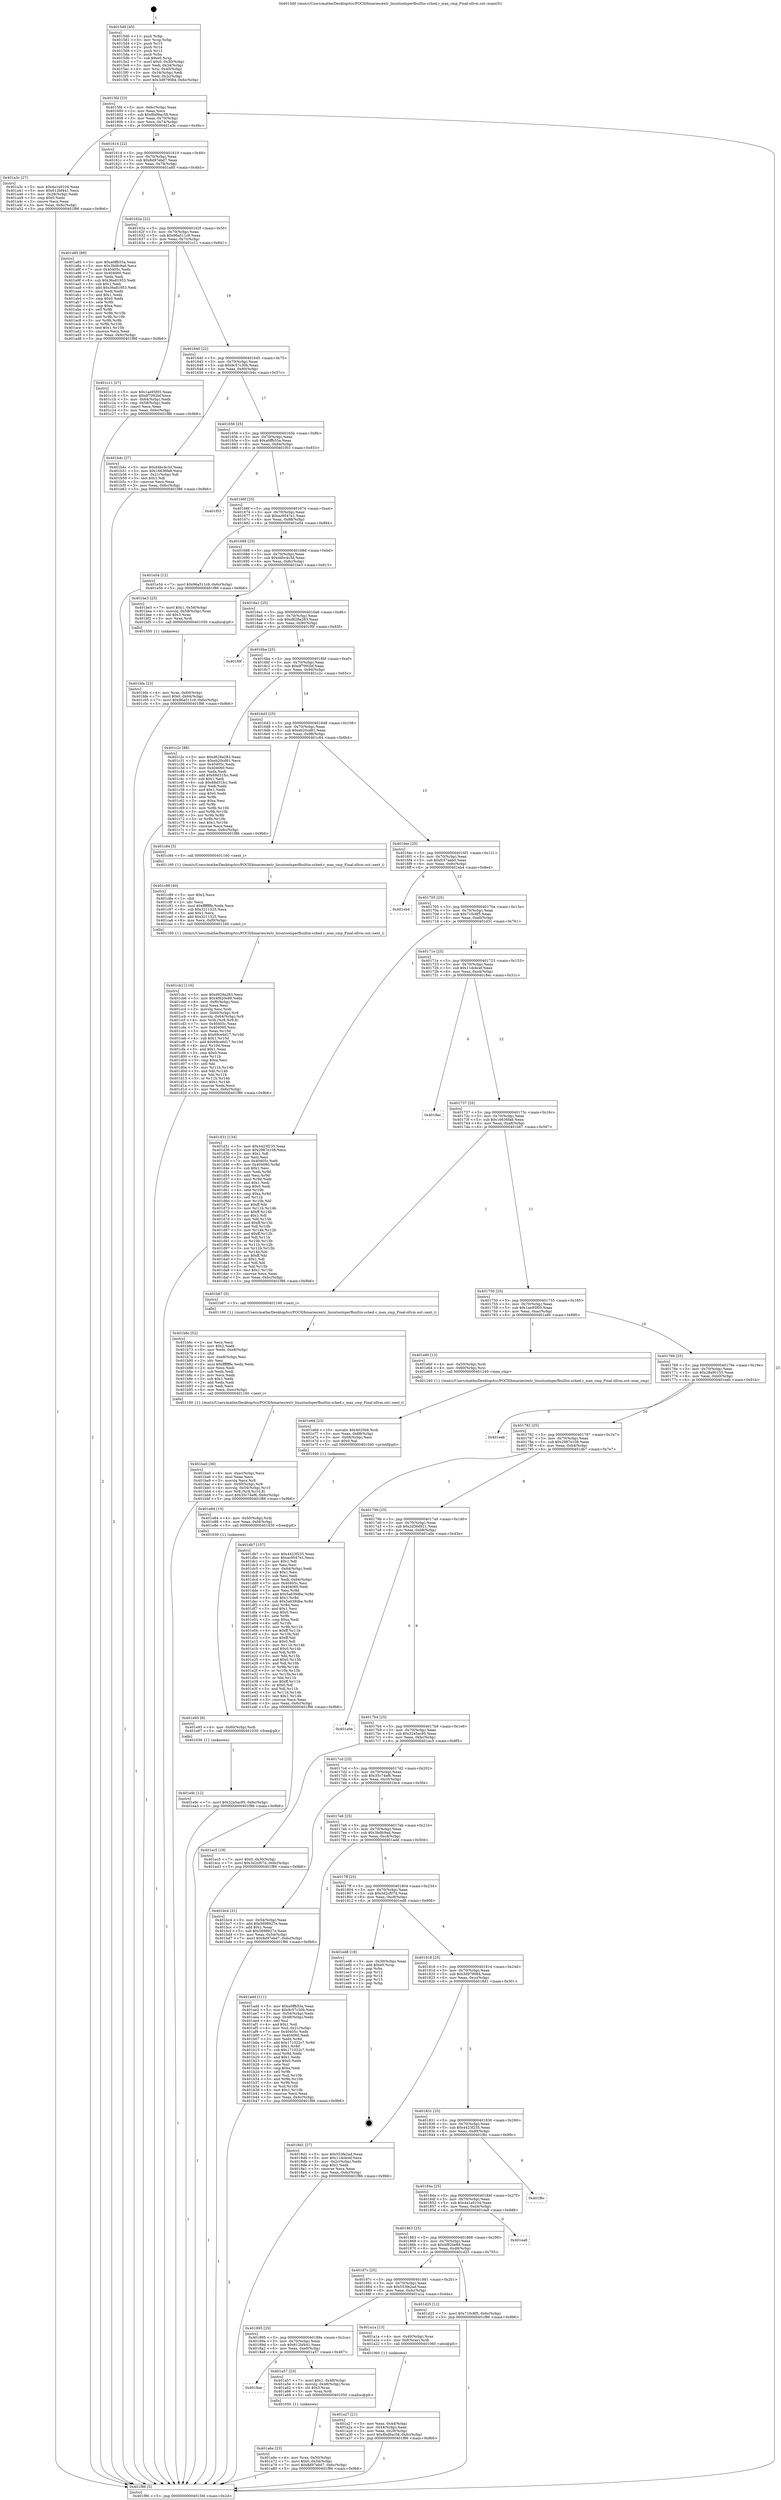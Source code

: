 digraph "0x4015d0" {
  label = "0x4015d0 (/mnt/c/Users/mathe/Desktop/tcc/POCII/binaries/extr_linuxtoolsperfbuiltin-sched.c_max_cmp_Final-ollvm.out::main(0))"
  labelloc = "t"
  node[shape=record]

  Entry [label="",width=0.3,height=0.3,shape=circle,fillcolor=black,style=filled]
  "0x4015fd" [label="{
     0x4015fd [23]\l
     | [instrs]\l
     &nbsp;&nbsp;0x4015fd \<+3\>: mov -0x6c(%rbp),%eax\l
     &nbsp;&nbsp;0x401600 \<+2\>: mov %eax,%ecx\l
     &nbsp;&nbsp;0x401602 \<+6\>: sub $0x8bd9ac58,%ecx\l
     &nbsp;&nbsp;0x401608 \<+3\>: mov %eax,-0x70(%rbp)\l
     &nbsp;&nbsp;0x40160b \<+3\>: mov %ecx,-0x74(%rbp)\l
     &nbsp;&nbsp;0x40160e \<+6\>: je 0000000000401a3c \<main+0x46c\>\l
  }"]
  "0x401a3c" [label="{
     0x401a3c [27]\l
     | [instrs]\l
     &nbsp;&nbsp;0x401a3c \<+5\>: mov $0x4a1a9104,%eax\l
     &nbsp;&nbsp;0x401a41 \<+5\>: mov $0x612bf441,%ecx\l
     &nbsp;&nbsp;0x401a46 \<+3\>: mov -0x28(%rbp),%edx\l
     &nbsp;&nbsp;0x401a49 \<+3\>: cmp $0x0,%edx\l
     &nbsp;&nbsp;0x401a4c \<+3\>: cmove %ecx,%eax\l
     &nbsp;&nbsp;0x401a4f \<+3\>: mov %eax,-0x6c(%rbp)\l
     &nbsp;&nbsp;0x401a52 \<+5\>: jmp 0000000000401f86 \<main+0x9b6\>\l
  }"]
  "0x401614" [label="{
     0x401614 [22]\l
     | [instrs]\l
     &nbsp;&nbsp;0x401614 \<+5\>: jmp 0000000000401619 \<main+0x49\>\l
     &nbsp;&nbsp;0x401619 \<+3\>: mov -0x70(%rbp),%eax\l
     &nbsp;&nbsp;0x40161c \<+5\>: sub $0x8d97ebd7,%eax\l
     &nbsp;&nbsp;0x401621 \<+3\>: mov %eax,-0x78(%rbp)\l
     &nbsp;&nbsp;0x401624 \<+6\>: je 0000000000401a85 \<main+0x4b5\>\l
  }"]
  Exit [label="",width=0.3,height=0.3,shape=circle,fillcolor=black,style=filled,peripheries=2]
  "0x401a85" [label="{
     0x401a85 [88]\l
     | [instrs]\l
     &nbsp;&nbsp;0x401a85 \<+5\>: mov $0xa0ffb55a,%eax\l
     &nbsp;&nbsp;0x401a8a \<+5\>: mov $0x3bdfc9ad,%ecx\l
     &nbsp;&nbsp;0x401a8f \<+7\>: mov 0x40405c,%edx\l
     &nbsp;&nbsp;0x401a96 \<+7\>: mov 0x404060,%esi\l
     &nbsp;&nbsp;0x401a9d \<+2\>: mov %edx,%edi\l
     &nbsp;&nbsp;0x401a9f \<+6\>: sub $0x36a81953,%edi\l
     &nbsp;&nbsp;0x401aa5 \<+3\>: sub $0x1,%edi\l
     &nbsp;&nbsp;0x401aa8 \<+6\>: add $0x36a81953,%edi\l
     &nbsp;&nbsp;0x401aae \<+3\>: imul %edi,%edx\l
     &nbsp;&nbsp;0x401ab1 \<+3\>: and $0x1,%edx\l
     &nbsp;&nbsp;0x401ab4 \<+3\>: cmp $0x0,%edx\l
     &nbsp;&nbsp;0x401ab7 \<+4\>: sete %r8b\l
     &nbsp;&nbsp;0x401abb \<+3\>: cmp $0xa,%esi\l
     &nbsp;&nbsp;0x401abe \<+4\>: setl %r9b\l
     &nbsp;&nbsp;0x401ac2 \<+3\>: mov %r8b,%r10b\l
     &nbsp;&nbsp;0x401ac5 \<+3\>: and %r9b,%r10b\l
     &nbsp;&nbsp;0x401ac8 \<+3\>: xor %r9b,%r8b\l
     &nbsp;&nbsp;0x401acb \<+3\>: or %r8b,%r10b\l
     &nbsp;&nbsp;0x401ace \<+4\>: test $0x1,%r10b\l
     &nbsp;&nbsp;0x401ad2 \<+3\>: cmovne %ecx,%eax\l
     &nbsp;&nbsp;0x401ad5 \<+3\>: mov %eax,-0x6c(%rbp)\l
     &nbsp;&nbsp;0x401ad8 \<+5\>: jmp 0000000000401f86 \<main+0x9b6\>\l
  }"]
  "0x40162a" [label="{
     0x40162a [22]\l
     | [instrs]\l
     &nbsp;&nbsp;0x40162a \<+5\>: jmp 000000000040162f \<main+0x5f\>\l
     &nbsp;&nbsp;0x40162f \<+3\>: mov -0x70(%rbp),%eax\l
     &nbsp;&nbsp;0x401632 \<+5\>: sub $0x96a511c9,%eax\l
     &nbsp;&nbsp;0x401637 \<+3\>: mov %eax,-0x7c(%rbp)\l
     &nbsp;&nbsp;0x40163a \<+6\>: je 0000000000401c11 \<main+0x641\>\l
  }"]
  "0x401e9c" [label="{
     0x401e9c [12]\l
     | [instrs]\l
     &nbsp;&nbsp;0x401e9c \<+7\>: movl $0x32a5ac95,-0x6c(%rbp)\l
     &nbsp;&nbsp;0x401ea3 \<+5\>: jmp 0000000000401f86 \<main+0x9b6\>\l
  }"]
  "0x401c11" [label="{
     0x401c11 [27]\l
     | [instrs]\l
     &nbsp;&nbsp;0x401c11 \<+5\>: mov $0x1ae95f05,%eax\l
     &nbsp;&nbsp;0x401c16 \<+5\>: mov $0xdf7092bf,%ecx\l
     &nbsp;&nbsp;0x401c1b \<+3\>: mov -0x64(%rbp),%edx\l
     &nbsp;&nbsp;0x401c1e \<+3\>: cmp -0x58(%rbp),%edx\l
     &nbsp;&nbsp;0x401c21 \<+3\>: cmovl %ecx,%eax\l
     &nbsp;&nbsp;0x401c24 \<+3\>: mov %eax,-0x6c(%rbp)\l
     &nbsp;&nbsp;0x401c27 \<+5\>: jmp 0000000000401f86 \<main+0x9b6\>\l
  }"]
  "0x401640" [label="{
     0x401640 [22]\l
     | [instrs]\l
     &nbsp;&nbsp;0x401640 \<+5\>: jmp 0000000000401645 \<main+0x75\>\l
     &nbsp;&nbsp;0x401645 \<+3\>: mov -0x70(%rbp),%eax\l
     &nbsp;&nbsp;0x401648 \<+5\>: sub $0x9c57c30b,%eax\l
     &nbsp;&nbsp;0x40164d \<+3\>: mov %eax,-0x80(%rbp)\l
     &nbsp;&nbsp;0x401650 \<+6\>: je 0000000000401b4c \<main+0x57c\>\l
  }"]
  "0x401e93" [label="{
     0x401e93 [9]\l
     | [instrs]\l
     &nbsp;&nbsp;0x401e93 \<+4\>: mov -0x60(%rbp),%rdi\l
     &nbsp;&nbsp;0x401e97 \<+5\>: call 0000000000401030 \<free@plt\>\l
     | [calls]\l
     &nbsp;&nbsp;0x401030 \{1\} (unknown)\l
  }"]
  "0x401b4c" [label="{
     0x401b4c [27]\l
     | [instrs]\l
     &nbsp;&nbsp;0x401b4c \<+5\>: mov $0xd4bc4c3d,%eax\l
     &nbsp;&nbsp;0x401b51 \<+5\>: mov $0x16636fa8,%ecx\l
     &nbsp;&nbsp;0x401b56 \<+3\>: mov -0x21(%rbp),%dl\l
     &nbsp;&nbsp;0x401b59 \<+3\>: test $0x1,%dl\l
     &nbsp;&nbsp;0x401b5c \<+3\>: cmovne %ecx,%eax\l
     &nbsp;&nbsp;0x401b5f \<+3\>: mov %eax,-0x6c(%rbp)\l
     &nbsp;&nbsp;0x401b62 \<+5\>: jmp 0000000000401f86 \<main+0x9b6\>\l
  }"]
  "0x401656" [label="{
     0x401656 [25]\l
     | [instrs]\l
     &nbsp;&nbsp;0x401656 \<+5\>: jmp 000000000040165b \<main+0x8b\>\l
     &nbsp;&nbsp;0x40165b \<+3\>: mov -0x70(%rbp),%eax\l
     &nbsp;&nbsp;0x40165e \<+5\>: sub $0xa0ffb55a,%eax\l
     &nbsp;&nbsp;0x401663 \<+6\>: mov %eax,-0x84(%rbp)\l
     &nbsp;&nbsp;0x401669 \<+6\>: je 0000000000401f03 \<main+0x933\>\l
  }"]
  "0x401e84" [label="{
     0x401e84 [15]\l
     | [instrs]\l
     &nbsp;&nbsp;0x401e84 \<+4\>: mov -0x50(%rbp),%rdi\l
     &nbsp;&nbsp;0x401e88 \<+6\>: mov %eax,-0xf4(%rbp)\l
     &nbsp;&nbsp;0x401e8e \<+5\>: call 0000000000401030 \<free@plt\>\l
     | [calls]\l
     &nbsp;&nbsp;0x401030 \{1\} (unknown)\l
  }"]
  "0x401f03" [label="{
     0x401f03\l
  }", style=dashed]
  "0x40166f" [label="{
     0x40166f [25]\l
     | [instrs]\l
     &nbsp;&nbsp;0x40166f \<+5\>: jmp 0000000000401674 \<main+0xa4\>\l
     &nbsp;&nbsp;0x401674 \<+3\>: mov -0x70(%rbp),%eax\l
     &nbsp;&nbsp;0x401677 \<+5\>: sub $0xac9547e1,%eax\l
     &nbsp;&nbsp;0x40167c \<+6\>: mov %eax,-0x88(%rbp)\l
     &nbsp;&nbsp;0x401682 \<+6\>: je 0000000000401e54 \<main+0x884\>\l
  }"]
  "0x401e6d" [label="{
     0x401e6d [23]\l
     | [instrs]\l
     &nbsp;&nbsp;0x401e6d \<+10\>: movabs $0x4020b6,%rdi\l
     &nbsp;&nbsp;0x401e77 \<+3\>: mov %eax,-0x68(%rbp)\l
     &nbsp;&nbsp;0x401e7a \<+3\>: mov -0x68(%rbp),%esi\l
     &nbsp;&nbsp;0x401e7d \<+2\>: mov $0x0,%al\l
     &nbsp;&nbsp;0x401e7f \<+5\>: call 0000000000401040 \<printf@plt\>\l
     | [calls]\l
     &nbsp;&nbsp;0x401040 \{1\} (unknown)\l
  }"]
  "0x401e54" [label="{
     0x401e54 [12]\l
     | [instrs]\l
     &nbsp;&nbsp;0x401e54 \<+7\>: movl $0x96a511c9,-0x6c(%rbp)\l
     &nbsp;&nbsp;0x401e5b \<+5\>: jmp 0000000000401f86 \<main+0x9b6\>\l
  }"]
  "0x401688" [label="{
     0x401688 [25]\l
     | [instrs]\l
     &nbsp;&nbsp;0x401688 \<+5\>: jmp 000000000040168d \<main+0xbd\>\l
     &nbsp;&nbsp;0x40168d \<+3\>: mov -0x70(%rbp),%eax\l
     &nbsp;&nbsp;0x401690 \<+5\>: sub $0xd4bc4c3d,%eax\l
     &nbsp;&nbsp;0x401695 \<+6\>: mov %eax,-0x8c(%rbp)\l
     &nbsp;&nbsp;0x40169b \<+6\>: je 0000000000401be3 \<main+0x613\>\l
  }"]
  "0x401cb1" [label="{
     0x401cb1 [116]\l
     | [instrs]\l
     &nbsp;&nbsp;0x401cb1 \<+5\>: mov $0xd628a283,%ecx\l
     &nbsp;&nbsp;0x401cb6 \<+5\>: mov $0x4f820e89,%edx\l
     &nbsp;&nbsp;0x401cbb \<+6\>: mov -0xf0(%rbp),%esi\l
     &nbsp;&nbsp;0x401cc1 \<+3\>: imul %eax,%esi\l
     &nbsp;&nbsp;0x401cc4 \<+3\>: movslq %esi,%rdi\l
     &nbsp;&nbsp;0x401cc7 \<+4\>: mov -0x60(%rbp),%r8\l
     &nbsp;&nbsp;0x401ccb \<+4\>: movslq -0x64(%rbp),%r9\l
     &nbsp;&nbsp;0x401ccf \<+4\>: mov %rdi,(%r8,%r9,8)\l
     &nbsp;&nbsp;0x401cd3 \<+7\>: mov 0x40405c,%eax\l
     &nbsp;&nbsp;0x401cda \<+7\>: mov 0x404060,%esi\l
     &nbsp;&nbsp;0x401ce1 \<+3\>: mov %eax,%r10d\l
     &nbsp;&nbsp;0x401ce4 \<+7\>: sub $0x69ce6d17,%r10d\l
     &nbsp;&nbsp;0x401ceb \<+4\>: sub $0x1,%r10d\l
     &nbsp;&nbsp;0x401cef \<+7\>: add $0x69ce6d17,%r10d\l
     &nbsp;&nbsp;0x401cf6 \<+4\>: imul %r10d,%eax\l
     &nbsp;&nbsp;0x401cfa \<+3\>: and $0x1,%eax\l
     &nbsp;&nbsp;0x401cfd \<+3\>: cmp $0x0,%eax\l
     &nbsp;&nbsp;0x401d00 \<+4\>: sete %r11b\l
     &nbsp;&nbsp;0x401d04 \<+3\>: cmp $0xa,%esi\l
     &nbsp;&nbsp;0x401d07 \<+3\>: setl %bl\l
     &nbsp;&nbsp;0x401d0a \<+3\>: mov %r11b,%r14b\l
     &nbsp;&nbsp;0x401d0d \<+3\>: and %bl,%r14b\l
     &nbsp;&nbsp;0x401d10 \<+3\>: xor %bl,%r11b\l
     &nbsp;&nbsp;0x401d13 \<+3\>: or %r11b,%r14b\l
     &nbsp;&nbsp;0x401d16 \<+4\>: test $0x1,%r14b\l
     &nbsp;&nbsp;0x401d1a \<+3\>: cmovne %edx,%ecx\l
     &nbsp;&nbsp;0x401d1d \<+3\>: mov %ecx,-0x6c(%rbp)\l
     &nbsp;&nbsp;0x401d20 \<+5\>: jmp 0000000000401f86 \<main+0x9b6\>\l
  }"]
  "0x401be3" [label="{
     0x401be3 [23]\l
     | [instrs]\l
     &nbsp;&nbsp;0x401be3 \<+7\>: movl $0x1,-0x58(%rbp)\l
     &nbsp;&nbsp;0x401bea \<+4\>: movslq -0x58(%rbp),%rax\l
     &nbsp;&nbsp;0x401bee \<+4\>: shl $0x3,%rax\l
     &nbsp;&nbsp;0x401bf2 \<+3\>: mov %rax,%rdi\l
     &nbsp;&nbsp;0x401bf5 \<+5\>: call 0000000000401050 \<malloc@plt\>\l
     | [calls]\l
     &nbsp;&nbsp;0x401050 \{1\} (unknown)\l
  }"]
  "0x4016a1" [label="{
     0x4016a1 [25]\l
     | [instrs]\l
     &nbsp;&nbsp;0x4016a1 \<+5\>: jmp 00000000004016a6 \<main+0xd6\>\l
     &nbsp;&nbsp;0x4016a6 \<+3\>: mov -0x70(%rbp),%eax\l
     &nbsp;&nbsp;0x4016a9 \<+5\>: sub $0xd628a283,%eax\l
     &nbsp;&nbsp;0x4016ae \<+6\>: mov %eax,-0x90(%rbp)\l
     &nbsp;&nbsp;0x4016b4 \<+6\>: je 0000000000401f0f \<main+0x93f\>\l
  }"]
  "0x401c89" [label="{
     0x401c89 [40]\l
     | [instrs]\l
     &nbsp;&nbsp;0x401c89 \<+5\>: mov $0x2,%ecx\l
     &nbsp;&nbsp;0x401c8e \<+1\>: cltd\l
     &nbsp;&nbsp;0x401c8f \<+2\>: idiv %ecx\l
     &nbsp;&nbsp;0x401c91 \<+6\>: imul $0xfffffffe,%edx,%ecx\l
     &nbsp;&nbsp;0x401c97 \<+6\>: sub $0x3211525,%ecx\l
     &nbsp;&nbsp;0x401c9d \<+3\>: add $0x1,%ecx\l
     &nbsp;&nbsp;0x401ca0 \<+6\>: add $0x3211525,%ecx\l
     &nbsp;&nbsp;0x401ca6 \<+6\>: mov %ecx,-0xf0(%rbp)\l
     &nbsp;&nbsp;0x401cac \<+5\>: call 0000000000401160 \<next_i\>\l
     | [calls]\l
     &nbsp;&nbsp;0x401160 \{1\} (/mnt/c/Users/mathe/Desktop/tcc/POCII/binaries/extr_linuxtoolsperfbuiltin-sched.c_max_cmp_Final-ollvm.out::next_i)\l
  }"]
  "0x401f0f" [label="{
     0x401f0f\l
  }", style=dashed]
  "0x4016ba" [label="{
     0x4016ba [25]\l
     | [instrs]\l
     &nbsp;&nbsp;0x4016ba \<+5\>: jmp 00000000004016bf \<main+0xef\>\l
     &nbsp;&nbsp;0x4016bf \<+3\>: mov -0x70(%rbp),%eax\l
     &nbsp;&nbsp;0x4016c2 \<+5\>: sub $0xdf7092bf,%eax\l
     &nbsp;&nbsp;0x4016c7 \<+6\>: mov %eax,-0x94(%rbp)\l
     &nbsp;&nbsp;0x4016cd \<+6\>: je 0000000000401c2c \<main+0x65c\>\l
  }"]
  "0x401bfa" [label="{
     0x401bfa [23]\l
     | [instrs]\l
     &nbsp;&nbsp;0x401bfa \<+4\>: mov %rax,-0x60(%rbp)\l
     &nbsp;&nbsp;0x401bfe \<+7\>: movl $0x0,-0x64(%rbp)\l
     &nbsp;&nbsp;0x401c05 \<+7\>: movl $0x96a511c9,-0x6c(%rbp)\l
     &nbsp;&nbsp;0x401c0c \<+5\>: jmp 0000000000401f86 \<main+0x9b6\>\l
  }"]
  "0x401c2c" [label="{
     0x401c2c [88]\l
     | [instrs]\l
     &nbsp;&nbsp;0x401c2c \<+5\>: mov $0xd628a283,%eax\l
     &nbsp;&nbsp;0x401c31 \<+5\>: mov $0xeb20cd81,%ecx\l
     &nbsp;&nbsp;0x401c36 \<+7\>: mov 0x40405c,%edx\l
     &nbsp;&nbsp;0x401c3d \<+7\>: mov 0x404060,%esi\l
     &nbsp;&nbsp;0x401c44 \<+2\>: mov %edx,%edi\l
     &nbsp;&nbsp;0x401c46 \<+6\>: add $0x68d31fcc,%edi\l
     &nbsp;&nbsp;0x401c4c \<+3\>: sub $0x1,%edi\l
     &nbsp;&nbsp;0x401c4f \<+6\>: sub $0x68d31fcc,%edi\l
     &nbsp;&nbsp;0x401c55 \<+3\>: imul %edi,%edx\l
     &nbsp;&nbsp;0x401c58 \<+3\>: and $0x1,%edx\l
     &nbsp;&nbsp;0x401c5b \<+3\>: cmp $0x0,%edx\l
     &nbsp;&nbsp;0x401c5e \<+4\>: sete %r8b\l
     &nbsp;&nbsp;0x401c62 \<+3\>: cmp $0xa,%esi\l
     &nbsp;&nbsp;0x401c65 \<+4\>: setl %r9b\l
     &nbsp;&nbsp;0x401c69 \<+3\>: mov %r8b,%r10b\l
     &nbsp;&nbsp;0x401c6c \<+3\>: and %r9b,%r10b\l
     &nbsp;&nbsp;0x401c6f \<+3\>: xor %r9b,%r8b\l
     &nbsp;&nbsp;0x401c72 \<+3\>: or %r8b,%r10b\l
     &nbsp;&nbsp;0x401c75 \<+4\>: test $0x1,%r10b\l
     &nbsp;&nbsp;0x401c79 \<+3\>: cmovne %ecx,%eax\l
     &nbsp;&nbsp;0x401c7c \<+3\>: mov %eax,-0x6c(%rbp)\l
     &nbsp;&nbsp;0x401c7f \<+5\>: jmp 0000000000401f86 \<main+0x9b6\>\l
  }"]
  "0x4016d3" [label="{
     0x4016d3 [25]\l
     | [instrs]\l
     &nbsp;&nbsp;0x4016d3 \<+5\>: jmp 00000000004016d8 \<main+0x108\>\l
     &nbsp;&nbsp;0x4016d8 \<+3\>: mov -0x70(%rbp),%eax\l
     &nbsp;&nbsp;0x4016db \<+5\>: sub $0xeb20cd81,%eax\l
     &nbsp;&nbsp;0x4016e0 \<+6\>: mov %eax,-0x98(%rbp)\l
     &nbsp;&nbsp;0x4016e6 \<+6\>: je 0000000000401c84 \<main+0x6b4\>\l
  }"]
  "0x401ba0" [label="{
     0x401ba0 [36]\l
     | [instrs]\l
     &nbsp;&nbsp;0x401ba0 \<+6\>: mov -0xec(%rbp),%ecx\l
     &nbsp;&nbsp;0x401ba6 \<+3\>: imul %eax,%ecx\l
     &nbsp;&nbsp;0x401ba9 \<+3\>: movslq %ecx,%r8\l
     &nbsp;&nbsp;0x401bac \<+4\>: mov -0x50(%rbp),%r9\l
     &nbsp;&nbsp;0x401bb0 \<+4\>: movslq -0x54(%rbp),%r10\l
     &nbsp;&nbsp;0x401bb4 \<+4\>: mov %r8,(%r9,%r10,8)\l
     &nbsp;&nbsp;0x401bb8 \<+7\>: movl $0x35c74ef6,-0x6c(%rbp)\l
     &nbsp;&nbsp;0x401bbf \<+5\>: jmp 0000000000401f86 \<main+0x9b6\>\l
  }"]
  "0x401c84" [label="{
     0x401c84 [5]\l
     | [instrs]\l
     &nbsp;&nbsp;0x401c84 \<+5\>: call 0000000000401160 \<next_i\>\l
     | [calls]\l
     &nbsp;&nbsp;0x401160 \{1\} (/mnt/c/Users/mathe/Desktop/tcc/POCII/binaries/extr_linuxtoolsperfbuiltin-sched.c_max_cmp_Final-ollvm.out::next_i)\l
  }"]
  "0x4016ec" [label="{
     0x4016ec [25]\l
     | [instrs]\l
     &nbsp;&nbsp;0x4016ec \<+5\>: jmp 00000000004016f1 \<main+0x121\>\l
     &nbsp;&nbsp;0x4016f1 \<+3\>: mov -0x70(%rbp),%eax\l
     &nbsp;&nbsp;0x4016f4 \<+5\>: sub $0xfc57aab0,%eax\l
     &nbsp;&nbsp;0x4016f9 \<+6\>: mov %eax,-0x9c(%rbp)\l
     &nbsp;&nbsp;0x4016ff \<+6\>: je 0000000000401eb4 \<main+0x8e4\>\l
  }"]
  "0x401b6c" [label="{
     0x401b6c [52]\l
     | [instrs]\l
     &nbsp;&nbsp;0x401b6c \<+2\>: xor %ecx,%ecx\l
     &nbsp;&nbsp;0x401b6e \<+5\>: mov $0x2,%edx\l
     &nbsp;&nbsp;0x401b73 \<+6\>: mov %edx,-0xe8(%rbp)\l
     &nbsp;&nbsp;0x401b79 \<+1\>: cltd\l
     &nbsp;&nbsp;0x401b7a \<+6\>: mov -0xe8(%rbp),%esi\l
     &nbsp;&nbsp;0x401b80 \<+2\>: idiv %esi\l
     &nbsp;&nbsp;0x401b82 \<+6\>: imul $0xfffffffe,%edx,%edx\l
     &nbsp;&nbsp;0x401b88 \<+2\>: mov %ecx,%edi\l
     &nbsp;&nbsp;0x401b8a \<+2\>: sub %edx,%edi\l
     &nbsp;&nbsp;0x401b8c \<+2\>: mov %ecx,%edx\l
     &nbsp;&nbsp;0x401b8e \<+3\>: sub $0x1,%edx\l
     &nbsp;&nbsp;0x401b91 \<+2\>: add %edx,%edi\l
     &nbsp;&nbsp;0x401b93 \<+2\>: sub %edi,%ecx\l
     &nbsp;&nbsp;0x401b95 \<+6\>: mov %ecx,-0xec(%rbp)\l
     &nbsp;&nbsp;0x401b9b \<+5\>: call 0000000000401160 \<next_i\>\l
     | [calls]\l
     &nbsp;&nbsp;0x401160 \{1\} (/mnt/c/Users/mathe/Desktop/tcc/POCII/binaries/extr_linuxtoolsperfbuiltin-sched.c_max_cmp_Final-ollvm.out::next_i)\l
  }"]
  "0x401eb4" [label="{
     0x401eb4\l
  }", style=dashed]
  "0x401705" [label="{
     0x401705 [25]\l
     | [instrs]\l
     &nbsp;&nbsp;0x401705 \<+5\>: jmp 000000000040170a \<main+0x13a\>\l
     &nbsp;&nbsp;0x40170a \<+3\>: mov -0x70(%rbp),%eax\l
     &nbsp;&nbsp;0x40170d \<+5\>: sub $0x710c8f5,%eax\l
     &nbsp;&nbsp;0x401712 \<+6\>: mov %eax,-0xa0(%rbp)\l
     &nbsp;&nbsp;0x401718 \<+6\>: je 0000000000401d31 \<main+0x761\>\l
  }"]
  "0x401a6e" [label="{
     0x401a6e [23]\l
     | [instrs]\l
     &nbsp;&nbsp;0x401a6e \<+4\>: mov %rax,-0x50(%rbp)\l
     &nbsp;&nbsp;0x401a72 \<+7\>: movl $0x0,-0x54(%rbp)\l
     &nbsp;&nbsp;0x401a79 \<+7\>: movl $0x8d97ebd7,-0x6c(%rbp)\l
     &nbsp;&nbsp;0x401a80 \<+5\>: jmp 0000000000401f86 \<main+0x9b6\>\l
  }"]
  "0x401d31" [label="{
     0x401d31 [134]\l
     | [instrs]\l
     &nbsp;&nbsp;0x401d31 \<+5\>: mov $0x4423f235,%eax\l
     &nbsp;&nbsp;0x401d36 \<+5\>: mov $0x2987e108,%ecx\l
     &nbsp;&nbsp;0x401d3b \<+2\>: mov $0x1,%dl\l
     &nbsp;&nbsp;0x401d3d \<+2\>: xor %esi,%esi\l
     &nbsp;&nbsp;0x401d3f \<+7\>: mov 0x40405c,%edi\l
     &nbsp;&nbsp;0x401d46 \<+8\>: mov 0x404060,%r8d\l
     &nbsp;&nbsp;0x401d4e \<+3\>: sub $0x1,%esi\l
     &nbsp;&nbsp;0x401d51 \<+3\>: mov %edi,%r9d\l
     &nbsp;&nbsp;0x401d54 \<+3\>: add %esi,%r9d\l
     &nbsp;&nbsp;0x401d57 \<+4\>: imul %r9d,%edi\l
     &nbsp;&nbsp;0x401d5b \<+3\>: and $0x1,%edi\l
     &nbsp;&nbsp;0x401d5e \<+3\>: cmp $0x0,%edi\l
     &nbsp;&nbsp;0x401d61 \<+4\>: sete %r10b\l
     &nbsp;&nbsp;0x401d65 \<+4\>: cmp $0xa,%r8d\l
     &nbsp;&nbsp;0x401d69 \<+4\>: setl %r11b\l
     &nbsp;&nbsp;0x401d6d \<+3\>: mov %r10b,%bl\l
     &nbsp;&nbsp;0x401d70 \<+3\>: xor $0xff,%bl\l
     &nbsp;&nbsp;0x401d73 \<+3\>: mov %r11b,%r14b\l
     &nbsp;&nbsp;0x401d76 \<+4\>: xor $0xff,%r14b\l
     &nbsp;&nbsp;0x401d7a \<+3\>: xor $0x1,%dl\l
     &nbsp;&nbsp;0x401d7d \<+3\>: mov %bl,%r15b\l
     &nbsp;&nbsp;0x401d80 \<+4\>: and $0xff,%r15b\l
     &nbsp;&nbsp;0x401d84 \<+3\>: and %dl,%r10b\l
     &nbsp;&nbsp;0x401d87 \<+3\>: mov %r14b,%r12b\l
     &nbsp;&nbsp;0x401d8a \<+4\>: and $0xff,%r12b\l
     &nbsp;&nbsp;0x401d8e \<+3\>: and %dl,%r11b\l
     &nbsp;&nbsp;0x401d91 \<+3\>: or %r10b,%r15b\l
     &nbsp;&nbsp;0x401d94 \<+3\>: or %r11b,%r12b\l
     &nbsp;&nbsp;0x401d97 \<+3\>: xor %r12b,%r15b\l
     &nbsp;&nbsp;0x401d9a \<+3\>: or %r14b,%bl\l
     &nbsp;&nbsp;0x401d9d \<+3\>: xor $0xff,%bl\l
     &nbsp;&nbsp;0x401da0 \<+3\>: or $0x1,%dl\l
     &nbsp;&nbsp;0x401da3 \<+2\>: and %dl,%bl\l
     &nbsp;&nbsp;0x401da5 \<+3\>: or %bl,%r15b\l
     &nbsp;&nbsp;0x401da8 \<+4\>: test $0x1,%r15b\l
     &nbsp;&nbsp;0x401dac \<+3\>: cmovne %ecx,%eax\l
     &nbsp;&nbsp;0x401daf \<+3\>: mov %eax,-0x6c(%rbp)\l
     &nbsp;&nbsp;0x401db2 \<+5\>: jmp 0000000000401f86 \<main+0x9b6\>\l
  }"]
  "0x40171e" [label="{
     0x40171e [25]\l
     | [instrs]\l
     &nbsp;&nbsp;0x40171e \<+5\>: jmp 0000000000401723 \<main+0x153\>\l
     &nbsp;&nbsp;0x401723 \<+3\>: mov -0x70(%rbp),%eax\l
     &nbsp;&nbsp;0x401726 \<+5\>: sub $0x11dcbcef,%eax\l
     &nbsp;&nbsp;0x40172b \<+6\>: mov %eax,-0xa4(%rbp)\l
     &nbsp;&nbsp;0x401731 \<+6\>: je 00000000004018ec \<main+0x31c\>\l
  }"]
  "0x4018ae" [label="{
     0x4018ae\l
  }", style=dashed]
  "0x4018ec" [label="{
     0x4018ec\l
  }", style=dashed]
  "0x401737" [label="{
     0x401737 [25]\l
     | [instrs]\l
     &nbsp;&nbsp;0x401737 \<+5\>: jmp 000000000040173c \<main+0x16c\>\l
     &nbsp;&nbsp;0x40173c \<+3\>: mov -0x70(%rbp),%eax\l
     &nbsp;&nbsp;0x40173f \<+5\>: sub $0x16636fa8,%eax\l
     &nbsp;&nbsp;0x401744 \<+6\>: mov %eax,-0xa8(%rbp)\l
     &nbsp;&nbsp;0x40174a \<+6\>: je 0000000000401b67 \<main+0x597\>\l
  }"]
  "0x401a57" [label="{
     0x401a57 [23]\l
     | [instrs]\l
     &nbsp;&nbsp;0x401a57 \<+7\>: movl $0x1,-0x48(%rbp)\l
     &nbsp;&nbsp;0x401a5e \<+4\>: movslq -0x48(%rbp),%rax\l
     &nbsp;&nbsp;0x401a62 \<+4\>: shl $0x3,%rax\l
     &nbsp;&nbsp;0x401a66 \<+3\>: mov %rax,%rdi\l
     &nbsp;&nbsp;0x401a69 \<+5\>: call 0000000000401050 \<malloc@plt\>\l
     | [calls]\l
     &nbsp;&nbsp;0x401050 \{1\} (unknown)\l
  }"]
  "0x401b67" [label="{
     0x401b67 [5]\l
     | [instrs]\l
     &nbsp;&nbsp;0x401b67 \<+5\>: call 0000000000401160 \<next_i\>\l
     | [calls]\l
     &nbsp;&nbsp;0x401160 \{1\} (/mnt/c/Users/mathe/Desktop/tcc/POCII/binaries/extr_linuxtoolsperfbuiltin-sched.c_max_cmp_Final-ollvm.out::next_i)\l
  }"]
  "0x401750" [label="{
     0x401750 [25]\l
     | [instrs]\l
     &nbsp;&nbsp;0x401750 \<+5\>: jmp 0000000000401755 \<main+0x185\>\l
     &nbsp;&nbsp;0x401755 \<+3\>: mov -0x70(%rbp),%eax\l
     &nbsp;&nbsp;0x401758 \<+5\>: sub $0x1ae95f05,%eax\l
     &nbsp;&nbsp;0x40175d \<+6\>: mov %eax,-0xac(%rbp)\l
     &nbsp;&nbsp;0x401763 \<+6\>: je 0000000000401e60 \<main+0x890\>\l
  }"]
  "0x401a27" [label="{
     0x401a27 [21]\l
     | [instrs]\l
     &nbsp;&nbsp;0x401a27 \<+3\>: mov %eax,-0x44(%rbp)\l
     &nbsp;&nbsp;0x401a2a \<+3\>: mov -0x44(%rbp),%eax\l
     &nbsp;&nbsp;0x401a2d \<+3\>: mov %eax,-0x28(%rbp)\l
     &nbsp;&nbsp;0x401a30 \<+7\>: movl $0x8bd9ac58,-0x6c(%rbp)\l
     &nbsp;&nbsp;0x401a37 \<+5\>: jmp 0000000000401f86 \<main+0x9b6\>\l
  }"]
  "0x401e60" [label="{
     0x401e60 [13]\l
     | [instrs]\l
     &nbsp;&nbsp;0x401e60 \<+4\>: mov -0x50(%rbp),%rdi\l
     &nbsp;&nbsp;0x401e64 \<+4\>: mov -0x60(%rbp),%rsi\l
     &nbsp;&nbsp;0x401e68 \<+5\>: call 0000000000401240 \<max_cmp\>\l
     | [calls]\l
     &nbsp;&nbsp;0x401240 \{1\} (/mnt/c/Users/mathe/Desktop/tcc/POCII/binaries/extr_linuxtoolsperfbuiltin-sched.c_max_cmp_Final-ollvm.out::max_cmp)\l
  }"]
  "0x401769" [label="{
     0x401769 [25]\l
     | [instrs]\l
     &nbsp;&nbsp;0x401769 \<+5\>: jmp 000000000040176e \<main+0x19e\>\l
     &nbsp;&nbsp;0x40176e \<+3\>: mov -0x70(%rbp),%eax\l
     &nbsp;&nbsp;0x401771 \<+5\>: sub $0x28a90155,%eax\l
     &nbsp;&nbsp;0x401776 \<+6\>: mov %eax,-0xb0(%rbp)\l
     &nbsp;&nbsp;0x40177c \<+6\>: je 0000000000401eeb \<main+0x91b\>\l
  }"]
  "0x401895" [label="{
     0x401895 [25]\l
     | [instrs]\l
     &nbsp;&nbsp;0x401895 \<+5\>: jmp 000000000040189a \<main+0x2ca\>\l
     &nbsp;&nbsp;0x40189a \<+3\>: mov -0x70(%rbp),%eax\l
     &nbsp;&nbsp;0x40189d \<+5\>: sub $0x612bf441,%eax\l
     &nbsp;&nbsp;0x4018a2 \<+6\>: mov %eax,-0xe0(%rbp)\l
     &nbsp;&nbsp;0x4018a8 \<+6\>: je 0000000000401a57 \<main+0x487\>\l
  }"]
  "0x401eeb" [label="{
     0x401eeb\l
  }", style=dashed]
  "0x401782" [label="{
     0x401782 [25]\l
     | [instrs]\l
     &nbsp;&nbsp;0x401782 \<+5\>: jmp 0000000000401787 \<main+0x1b7\>\l
     &nbsp;&nbsp;0x401787 \<+3\>: mov -0x70(%rbp),%eax\l
     &nbsp;&nbsp;0x40178a \<+5\>: sub $0x2987e108,%eax\l
     &nbsp;&nbsp;0x40178f \<+6\>: mov %eax,-0xb4(%rbp)\l
     &nbsp;&nbsp;0x401795 \<+6\>: je 0000000000401db7 \<main+0x7e7\>\l
  }"]
  "0x401a1a" [label="{
     0x401a1a [13]\l
     | [instrs]\l
     &nbsp;&nbsp;0x401a1a \<+4\>: mov -0x40(%rbp),%rax\l
     &nbsp;&nbsp;0x401a1e \<+4\>: mov 0x8(%rax),%rdi\l
     &nbsp;&nbsp;0x401a22 \<+5\>: call 0000000000401060 \<atoi@plt\>\l
     | [calls]\l
     &nbsp;&nbsp;0x401060 \{1\} (unknown)\l
  }"]
  "0x401db7" [label="{
     0x401db7 [157]\l
     | [instrs]\l
     &nbsp;&nbsp;0x401db7 \<+5\>: mov $0x4423f235,%eax\l
     &nbsp;&nbsp;0x401dbc \<+5\>: mov $0xac9547e1,%ecx\l
     &nbsp;&nbsp;0x401dc1 \<+2\>: mov $0x1,%dl\l
     &nbsp;&nbsp;0x401dc3 \<+2\>: xor %esi,%esi\l
     &nbsp;&nbsp;0x401dc5 \<+3\>: mov -0x64(%rbp),%edi\l
     &nbsp;&nbsp;0x401dc8 \<+3\>: sub $0x1,%esi\l
     &nbsp;&nbsp;0x401dcb \<+2\>: sub %esi,%edi\l
     &nbsp;&nbsp;0x401dcd \<+3\>: mov %edi,-0x64(%rbp)\l
     &nbsp;&nbsp;0x401dd0 \<+7\>: mov 0x40405c,%esi\l
     &nbsp;&nbsp;0x401dd7 \<+7\>: mov 0x404060,%edi\l
     &nbsp;&nbsp;0x401dde \<+3\>: mov %esi,%r8d\l
     &nbsp;&nbsp;0x401de1 \<+7\>: add $0x5a639dbe,%r8d\l
     &nbsp;&nbsp;0x401de8 \<+4\>: sub $0x1,%r8d\l
     &nbsp;&nbsp;0x401dec \<+7\>: sub $0x5a639dbe,%r8d\l
     &nbsp;&nbsp;0x401df3 \<+4\>: imul %r8d,%esi\l
     &nbsp;&nbsp;0x401df7 \<+3\>: and $0x1,%esi\l
     &nbsp;&nbsp;0x401dfa \<+3\>: cmp $0x0,%esi\l
     &nbsp;&nbsp;0x401dfd \<+4\>: sete %r9b\l
     &nbsp;&nbsp;0x401e01 \<+3\>: cmp $0xa,%edi\l
     &nbsp;&nbsp;0x401e04 \<+4\>: setl %r10b\l
     &nbsp;&nbsp;0x401e08 \<+3\>: mov %r9b,%r11b\l
     &nbsp;&nbsp;0x401e0b \<+4\>: xor $0xff,%r11b\l
     &nbsp;&nbsp;0x401e0f \<+3\>: mov %r10b,%bl\l
     &nbsp;&nbsp;0x401e12 \<+3\>: xor $0xff,%bl\l
     &nbsp;&nbsp;0x401e15 \<+3\>: xor $0x0,%dl\l
     &nbsp;&nbsp;0x401e18 \<+3\>: mov %r11b,%r14b\l
     &nbsp;&nbsp;0x401e1b \<+4\>: and $0x0,%r14b\l
     &nbsp;&nbsp;0x401e1f \<+3\>: and %dl,%r9b\l
     &nbsp;&nbsp;0x401e22 \<+3\>: mov %bl,%r15b\l
     &nbsp;&nbsp;0x401e25 \<+4\>: and $0x0,%r15b\l
     &nbsp;&nbsp;0x401e29 \<+3\>: and %dl,%r10b\l
     &nbsp;&nbsp;0x401e2c \<+3\>: or %r9b,%r14b\l
     &nbsp;&nbsp;0x401e2f \<+3\>: or %r10b,%r15b\l
     &nbsp;&nbsp;0x401e32 \<+3\>: xor %r15b,%r14b\l
     &nbsp;&nbsp;0x401e35 \<+3\>: or %bl,%r11b\l
     &nbsp;&nbsp;0x401e38 \<+4\>: xor $0xff,%r11b\l
     &nbsp;&nbsp;0x401e3c \<+3\>: or $0x0,%dl\l
     &nbsp;&nbsp;0x401e3f \<+3\>: and %dl,%r11b\l
     &nbsp;&nbsp;0x401e42 \<+3\>: or %r11b,%r14b\l
     &nbsp;&nbsp;0x401e45 \<+4\>: test $0x1,%r14b\l
     &nbsp;&nbsp;0x401e49 \<+3\>: cmovne %ecx,%eax\l
     &nbsp;&nbsp;0x401e4c \<+3\>: mov %eax,-0x6c(%rbp)\l
     &nbsp;&nbsp;0x401e4f \<+5\>: jmp 0000000000401f86 \<main+0x9b6\>\l
  }"]
  "0x40179b" [label="{
     0x40179b [25]\l
     | [instrs]\l
     &nbsp;&nbsp;0x40179b \<+5\>: jmp 00000000004017a0 \<main+0x1d0\>\l
     &nbsp;&nbsp;0x4017a0 \<+3\>: mov -0x70(%rbp),%eax\l
     &nbsp;&nbsp;0x4017a3 \<+5\>: sub $0x2d36d921,%eax\l
     &nbsp;&nbsp;0x4017a8 \<+6\>: mov %eax,-0xb8(%rbp)\l
     &nbsp;&nbsp;0x4017ae \<+6\>: je 0000000000401a0e \<main+0x43e\>\l
  }"]
  "0x40187c" [label="{
     0x40187c [25]\l
     | [instrs]\l
     &nbsp;&nbsp;0x40187c \<+5\>: jmp 0000000000401881 \<main+0x2b1\>\l
     &nbsp;&nbsp;0x401881 \<+3\>: mov -0x70(%rbp),%eax\l
     &nbsp;&nbsp;0x401884 \<+5\>: sub $0x553fe2ad,%eax\l
     &nbsp;&nbsp;0x401889 \<+6\>: mov %eax,-0xdc(%rbp)\l
     &nbsp;&nbsp;0x40188f \<+6\>: je 0000000000401a1a \<main+0x44a\>\l
  }"]
  "0x401a0e" [label="{
     0x401a0e\l
  }", style=dashed]
  "0x4017b4" [label="{
     0x4017b4 [25]\l
     | [instrs]\l
     &nbsp;&nbsp;0x4017b4 \<+5\>: jmp 00000000004017b9 \<main+0x1e9\>\l
     &nbsp;&nbsp;0x4017b9 \<+3\>: mov -0x70(%rbp),%eax\l
     &nbsp;&nbsp;0x4017bc \<+5\>: sub $0x32a5ac95,%eax\l
     &nbsp;&nbsp;0x4017c1 \<+6\>: mov %eax,-0xbc(%rbp)\l
     &nbsp;&nbsp;0x4017c7 \<+6\>: je 0000000000401ec5 \<main+0x8f5\>\l
  }"]
  "0x401d25" [label="{
     0x401d25 [12]\l
     | [instrs]\l
     &nbsp;&nbsp;0x401d25 \<+7\>: movl $0x710c8f5,-0x6c(%rbp)\l
     &nbsp;&nbsp;0x401d2c \<+5\>: jmp 0000000000401f86 \<main+0x9b6\>\l
  }"]
  "0x401ec5" [label="{
     0x401ec5 [19]\l
     | [instrs]\l
     &nbsp;&nbsp;0x401ec5 \<+7\>: movl $0x0,-0x30(%rbp)\l
     &nbsp;&nbsp;0x401ecc \<+7\>: movl $0x3d2cf07d,-0x6c(%rbp)\l
     &nbsp;&nbsp;0x401ed3 \<+5\>: jmp 0000000000401f86 \<main+0x9b6\>\l
  }"]
  "0x4017cd" [label="{
     0x4017cd [25]\l
     | [instrs]\l
     &nbsp;&nbsp;0x4017cd \<+5\>: jmp 00000000004017d2 \<main+0x202\>\l
     &nbsp;&nbsp;0x4017d2 \<+3\>: mov -0x70(%rbp),%eax\l
     &nbsp;&nbsp;0x4017d5 \<+5\>: sub $0x35c74ef6,%eax\l
     &nbsp;&nbsp;0x4017da \<+6\>: mov %eax,-0xc0(%rbp)\l
     &nbsp;&nbsp;0x4017e0 \<+6\>: je 0000000000401bc4 \<main+0x5f4\>\l
  }"]
  "0x401863" [label="{
     0x401863 [25]\l
     | [instrs]\l
     &nbsp;&nbsp;0x401863 \<+5\>: jmp 0000000000401868 \<main+0x298\>\l
     &nbsp;&nbsp;0x401868 \<+3\>: mov -0x70(%rbp),%eax\l
     &nbsp;&nbsp;0x40186b \<+5\>: sub $0x4f820e89,%eax\l
     &nbsp;&nbsp;0x401870 \<+6\>: mov %eax,-0xd8(%rbp)\l
     &nbsp;&nbsp;0x401876 \<+6\>: je 0000000000401d25 \<main+0x755\>\l
  }"]
  "0x401bc4" [label="{
     0x401bc4 [31]\l
     | [instrs]\l
     &nbsp;&nbsp;0x401bc4 \<+3\>: mov -0x54(%rbp),%eax\l
     &nbsp;&nbsp;0x401bc7 \<+5\>: add $0x5698927e,%eax\l
     &nbsp;&nbsp;0x401bcc \<+3\>: add $0x1,%eax\l
     &nbsp;&nbsp;0x401bcf \<+5\>: sub $0x5698927e,%eax\l
     &nbsp;&nbsp;0x401bd4 \<+3\>: mov %eax,-0x54(%rbp)\l
     &nbsp;&nbsp;0x401bd7 \<+7\>: movl $0x8d97ebd7,-0x6c(%rbp)\l
     &nbsp;&nbsp;0x401bde \<+5\>: jmp 0000000000401f86 \<main+0x9b6\>\l
  }"]
  "0x4017e6" [label="{
     0x4017e6 [25]\l
     | [instrs]\l
     &nbsp;&nbsp;0x4017e6 \<+5\>: jmp 00000000004017eb \<main+0x21b\>\l
     &nbsp;&nbsp;0x4017eb \<+3\>: mov -0x70(%rbp),%eax\l
     &nbsp;&nbsp;0x4017ee \<+5\>: sub $0x3bdfc9ad,%eax\l
     &nbsp;&nbsp;0x4017f3 \<+6\>: mov %eax,-0xc4(%rbp)\l
     &nbsp;&nbsp;0x4017f9 \<+6\>: je 0000000000401add \<main+0x50d\>\l
  }"]
  "0x401ea8" [label="{
     0x401ea8\l
  }", style=dashed]
  "0x401add" [label="{
     0x401add [111]\l
     | [instrs]\l
     &nbsp;&nbsp;0x401add \<+5\>: mov $0xa0ffb55a,%eax\l
     &nbsp;&nbsp;0x401ae2 \<+5\>: mov $0x9c57c30b,%ecx\l
     &nbsp;&nbsp;0x401ae7 \<+3\>: mov -0x54(%rbp),%edx\l
     &nbsp;&nbsp;0x401aea \<+3\>: cmp -0x48(%rbp),%edx\l
     &nbsp;&nbsp;0x401aed \<+4\>: setl %sil\l
     &nbsp;&nbsp;0x401af1 \<+4\>: and $0x1,%sil\l
     &nbsp;&nbsp;0x401af5 \<+4\>: mov %sil,-0x21(%rbp)\l
     &nbsp;&nbsp;0x401af9 \<+7\>: mov 0x40405c,%edx\l
     &nbsp;&nbsp;0x401b00 \<+7\>: mov 0x404060,%edi\l
     &nbsp;&nbsp;0x401b07 \<+3\>: mov %edx,%r8d\l
     &nbsp;&nbsp;0x401b0a \<+7\>: add $0x171022c7,%r8d\l
     &nbsp;&nbsp;0x401b11 \<+4\>: sub $0x1,%r8d\l
     &nbsp;&nbsp;0x401b15 \<+7\>: sub $0x171022c7,%r8d\l
     &nbsp;&nbsp;0x401b1c \<+4\>: imul %r8d,%edx\l
     &nbsp;&nbsp;0x401b20 \<+3\>: and $0x1,%edx\l
     &nbsp;&nbsp;0x401b23 \<+3\>: cmp $0x0,%edx\l
     &nbsp;&nbsp;0x401b26 \<+4\>: sete %sil\l
     &nbsp;&nbsp;0x401b2a \<+3\>: cmp $0xa,%edi\l
     &nbsp;&nbsp;0x401b2d \<+4\>: setl %r9b\l
     &nbsp;&nbsp;0x401b31 \<+3\>: mov %sil,%r10b\l
     &nbsp;&nbsp;0x401b34 \<+3\>: and %r9b,%r10b\l
     &nbsp;&nbsp;0x401b37 \<+3\>: xor %r9b,%sil\l
     &nbsp;&nbsp;0x401b3a \<+3\>: or %sil,%r10b\l
     &nbsp;&nbsp;0x401b3d \<+4\>: test $0x1,%r10b\l
     &nbsp;&nbsp;0x401b41 \<+3\>: cmovne %ecx,%eax\l
     &nbsp;&nbsp;0x401b44 \<+3\>: mov %eax,-0x6c(%rbp)\l
     &nbsp;&nbsp;0x401b47 \<+5\>: jmp 0000000000401f86 \<main+0x9b6\>\l
  }"]
  "0x4017ff" [label="{
     0x4017ff [25]\l
     | [instrs]\l
     &nbsp;&nbsp;0x4017ff \<+5\>: jmp 0000000000401804 \<main+0x234\>\l
     &nbsp;&nbsp;0x401804 \<+3\>: mov -0x70(%rbp),%eax\l
     &nbsp;&nbsp;0x401807 \<+5\>: sub $0x3d2cf07d,%eax\l
     &nbsp;&nbsp;0x40180c \<+6\>: mov %eax,-0xc8(%rbp)\l
     &nbsp;&nbsp;0x401812 \<+6\>: je 0000000000401ed8 \<main+0x908\>\l
  }"]
  "0x40184a" [label="{
     0x40184a [25]\l
     | [instrs]\l
     &nbsp;&nbsp;0x40184a \<+5\>: jmp 000000000040184f \<main+0x27f\>\l
     &nbsp;&nbsp;0x40184f \<+3\>: mov -0x70(%rbp),%eax\l
     &nbsp;&nbsp;0x401852 \<+5\>: sub $0x4a1a9104,%eax\l
     &nbsp;&nbsp;0x401857 \<+6\>: mov %eax,-0xd4(%rbp)\l
     &nbsp;&nbsp;0x40185d \<+6\>: je 0000000000401ea8 \<main+0x8d8\>\l
  }"]
  "0x401ed8" [label="{
     0x401ed8 [19]\l
     | [instrs]\l
     &nbsp;&nbsp;0x401ed8 \<+3\>: mov -0x30(%rbp),%eax\l
     &nbsp;&nbsp;0x401edb \<+7\>: add $0xe0,%rsp\l
     &nbsp;&nbsp;0x401ee2 \<+1\>: pop %rbx\l
     &nbsp;&nbsp;0x401ee3 \<+2\>: pop %r12\l
     &nbsp;&nbsp;0x401ee5 \<+2\>: pop %r14\l
     &nbsp;&nbsp;0x401ee7 \<+2\>: pop %r15\l
     &nbsp;&nbsp;0x401ee9 \<+1\>: pop %rbp\l
     &nbsp;&nbsp;0x401eea \<+1\>: ret\l
  }"]
  "0x401818" [label="{
     0x401818 [25]\l
     | [instrs]\l
     &nbsp;&nbsp;0x401818 \<+5\>: jmp 000000000040181d \<main+0x24d\>\l
     &nbsp;&nbsp;0x40181d \<+3\>: mov -0x70(%rbp),%eax\l
     &nbsp;&nbsp;0x401820 \<+5\>: sub $0x3d979084,%eax\l
     &nbsp;&nbsp;0x401825 \<+6\>: mov %eax,-0xcc(%rbp)\l
     &nbsp;&nbsp;0x40182b \<+6\>: je 00000000004018d1 \<main+0x301\>\l
  }"]
  "0x401f6c" [label="{
     0x401f6c\l
  }", style=dashed]
  "0x4018d1" [label="{
     0x4018d1 [27]\l
     | [instrs]\l
     &nbsp;&nbsp;0x4018d1 \<+5\>: mov $0x553fe2ad,%eax\l
     &nbsp;&nbsp;0x4018d6 \<+5\>: mov $0x11dcbcef,%ecx\l
     &nbsp;&nbsp;0x4018db \<+3\>: mov -0x2c(%rbp),%edx\l
     &nbsp;&nbsp;0x4018de \<+3\>: cmp $0x2,%edx\l
     &nbsp;&nbsp;0x4018e1 \<+3\>: cmovne %ecx,%eax\l
     &nbsp;&nbsp;0x4018e4 \<+3\>: mov %eax,-0x6c(%rbp)\l
     &nbsp;&nbsp;0x4018e7 \<+5\>: jmp 0000000000401f86 \<main+0x9b6\>\l
  }"]
  "0x401831" [label="{
     0x401831 [25]\l
     | [instrs]\l
     &nbsp;&nbsp;0x401831 \<+5\>: jmp 0000000000401836 \<main+0x266\>\l
     &nbsp;&nbsp;0x401836 \<+3\>: mov -0x70(%rbp),%eax\l
     &nbsp;&nbsp;0x401839 \<+5\>: sub $0x4423f235,%eax\l
     &nbsp;&nbsp;0x40183e \<+6\>: mov %eax,-0xd0(%rbp)\l
     &nbsp;&nbsp;0x401844 \<+6\>: je 0000000000401f6c \<main+0x99c\>\l
  }"]
  "0x401f86" [label="{
     0x401f86 [5]\l
     | [instrs]\l
     &nbsp;&nbsp;0x401f86 \<+5\>: jmp 00000000004015fd \<main+0x2d\>\l
  }"]
  "0x4015d0" [label="{
     0x4015d0 [45]\l
     | [instrs]\l
     &nbsp;&nbsp;0x4015d0 \<+1\>: push %rbp\l
     &nbsp;&nbsp;0x4015d1 \<+3\>: mov %rsp,%rbp\l
     &nbsp;&nbsp;0x4015d4 \<+2\>: push %r15\l
     &nbsp;&nbsp;0x4015d6 \<+2\>: push %r14\l
     &nbsp;&nbsp;0x4015d8 \<+2\>: push %r12\l
     &nbsp;&nbsp;0x4015da \<+1\>: push %rbx\l
     &nbsp;&nbsp;0x4015db \<+7\>: sub $0xe0,%rsp\l
     &nbsp;&nbsp;0x4015e2 \<+7\>: movl $0x0,-0x30(%rbp)\l
     &nbsp;&nbsp;0x4015e9 \<+3\>: mov %edi,-0x34(%rbp)\l
     &nbsp;&nbsp;0x4015ec \<+4\>: mov %rsi,-0x40(%rbp)\l
     &nbsp;&nbsp;0x4015f0 \<+3\>: mov -0x34(%rbp),%edi\l
     &nbsp;&nbsp;0x4015f3 \<+3\>: mov %edi,-0x2c(%rbp)\l
     &nbsp;&nbsp;0x4015f6 \<+7\>: movl $0x3d979084,-0x6c(%rbp)\l
  }"]
  Entry -> "0x4015d0" [label=" 1"]
  "0x4015fd" -> "0x401a3c" [label=" 1"]
  "0x4015fd" -> "0x401614" [label=" 23"]
  "0x401ed8" -> Exit [label=" 1"]
  "0x401614" -> "0x401a85" [label=" 2"]
  "0x401614" -> "0x40162a" [label=" 21"]
  "0x401ec5" -> "0x401f86" [label=" 1"]
  "0x40162a" -> "0x401c11" [label=" 2"]
  "0x40162a" -> "0x401640" [label=" 19"]
  "0x401e9c" -> "0x401f86" [label=" 1"]
  "0x401640" -> "0x401b4c" [label=" 2"]
  "0x401640" -> "0x401656" [label=" 17"]
  "0x401e93" -> "0x401e9c" [label=" 1"]
  "0x401656" -> "0x401f03" [label=" 0"]
  "0x401656" -> "0x40166f" [label=" 17"]
  "0x401e84" -> "0x401e93" [label=" 1"]
  "0x40166f" -> "0x401e54" [label=" 1"]
  "0x40166f" -> "0x401688" [label=" 16"]
  "0x401e6d" -> "0x401e84" [label=" 1"]
  "0x401688" -> "0x401be3" [label=" 1"]
  "0x401688" -> "0x4016a1" [label=" 15"]
  "0x401e60" -> "0x401e6d" [label=" 1"]
  "0x4016a1" -> "0x401f0f" [label=" 0"]
  "0x4016a1" -> "0x4016ba" [label=" 15"]
  "0x401e54" -> "0x401f86" [label=" 1"]
  "0x4016ba" -> "0x401c2c" [label=" 1"]
  "0x4016ba" -> "0x4016d3" [label=" 14"]
  "0x401db7" -> "0x401f86" [label=" 1"]
  "0x4016d3" -> "0x401c84" [label=" 1"]
  "0x4016d3" -> "0x4016ec" [label=" 13"]
  "0x401d31" -> "0x401f86" [label=" 1"]
  "0x4016ec" -> "0x401eb4" [label=" 0"]
  "0x4016ec" -> "0x401705" [label=" 13"]
  "0x401d25" -> "0x401f86" [label=" 1"]
  "0x401705" -> "0x401d31" [label=" 1"]
  "0x401705" -> "0x40171e" [label=" 12"]
  "0x401cb1" -> "0x401f86" [label=" 1"]
  "0x40171e" -> "0x4018ec" [label=" 0"]
  "0x40171e" -> "0x401737" [label=" 12"]
  "0x401c89" -> "0x401cb1" [label=" 1"]
  "0x401737" -> "0x401b67" [label=" 1"]
  "0x401737" -> "0x401750" [label=" 11"]
  "0x401c84" -> "0x401c89" [label=" 1"]
  "0x401750" -> "0x401e60" [label=" 1"]
  "0x401750" -> "0x401769" [label=" 10"]
  "0x401c11" -> "0x401f86" [label=" 2"]
  "0x401769" -> "0x401eeb" [label=" 0"]
  "0x401769" -> "0x401782" [label=" 10"]
  "0x401bfa" -> "0x401f86" [label=" 1"]
  "0x401782" -> "0x401db7" [label=" 1"]
  "0x401782" -> "0x40179b" [label=" 9"]
  "0x401be3" -> "0x401bfa" [label=" 1"]
  "0x40179b" -> "0x401a0e" [label=" 0"]
  "0x40179b" -> "0x4017b4" [label=" 9"]
  "0x401ba0" -> "0x401f86" [label=" 1"]
  "0x4017b4" -> "0x401ec5" [label=" 1"]
  "0x4017b4" -> "0x4017cd" [label=" 8"]
  "0x401b6c" -> "0x401ba0" [label=" 1"]
  "0x4017cd" -> "0x401bc4" [label=" 1"]
  "0x4017cd" -> "0x4017e6" [label=" 7"]
  "0x401b4c" -> "0x401f86" [label=" 2"]
  "0x4017e6" -> "0x401add" [label=" 2"]
  "0x4017e6" -> "0x4017ff" [label=" 5"]
  "0x401add" -> "0x401f86" [label=" 2"]
  "0x4017ff" -> "0x401ed8" [label=" 1"]
  "0x4017ff" -> "0x401818" [label=" 4"]
  "0x401a6e" -> "0x401f86" [label=" 1"]
  "0x401818" -> "0x4018d1" [label=" 1"]
  "0x401818" -> "0x401831" [label=" 3"]
  "0x4018d1" -> "0x401f86" [label=" 1"]
  "0x4015d0" -> "0x4015fd" [label=" 1"]
  "0x401f86" -> "0x4015fd" [label=" 23"]
  "0x401a57" -> "0x401a6e" [label=" 1"]
  "0x401831" -> "0x401f6c" [label=" 0"]
  "0x401831" -> "0x40184a" [label=" 3"]
  "0x401a85" -> "0x401f86" [label=" 2"]
  "0x40184a" -> "0x401ea8" [label=" 0"]
  "0x40184a" -> "0x401863" [label=" 3"]
  "0x401b67" -> "0x401b6c" [label=" 1"]
  "0x401863" -> "0x401d25" [label=" 1"]
  "0x401863" -> "0x40187c" [label=" 2"]
  "0x401bc4" -> "0x401f86" [label=" 1"]
  "0x40187c" -> "0x401a1a" [label=" 1"]
  "0x40187c" -> "0x401895" [label=" 1"]
  "0x401a1a" -> "0x401a27" [label=" 1"]
  "0x401a27" -> "0x401f86" [label=" 1"]
  "0x401a3c" -> "0x401f86" [label=" 1"]
  "0x401c2c" -> "0x401f86" [label=" 1"]
  "0x401895" -> "0x401a57" [label=" 1"]
  "0x401895" -> "0x4018ae" [label=" 0"]
}
